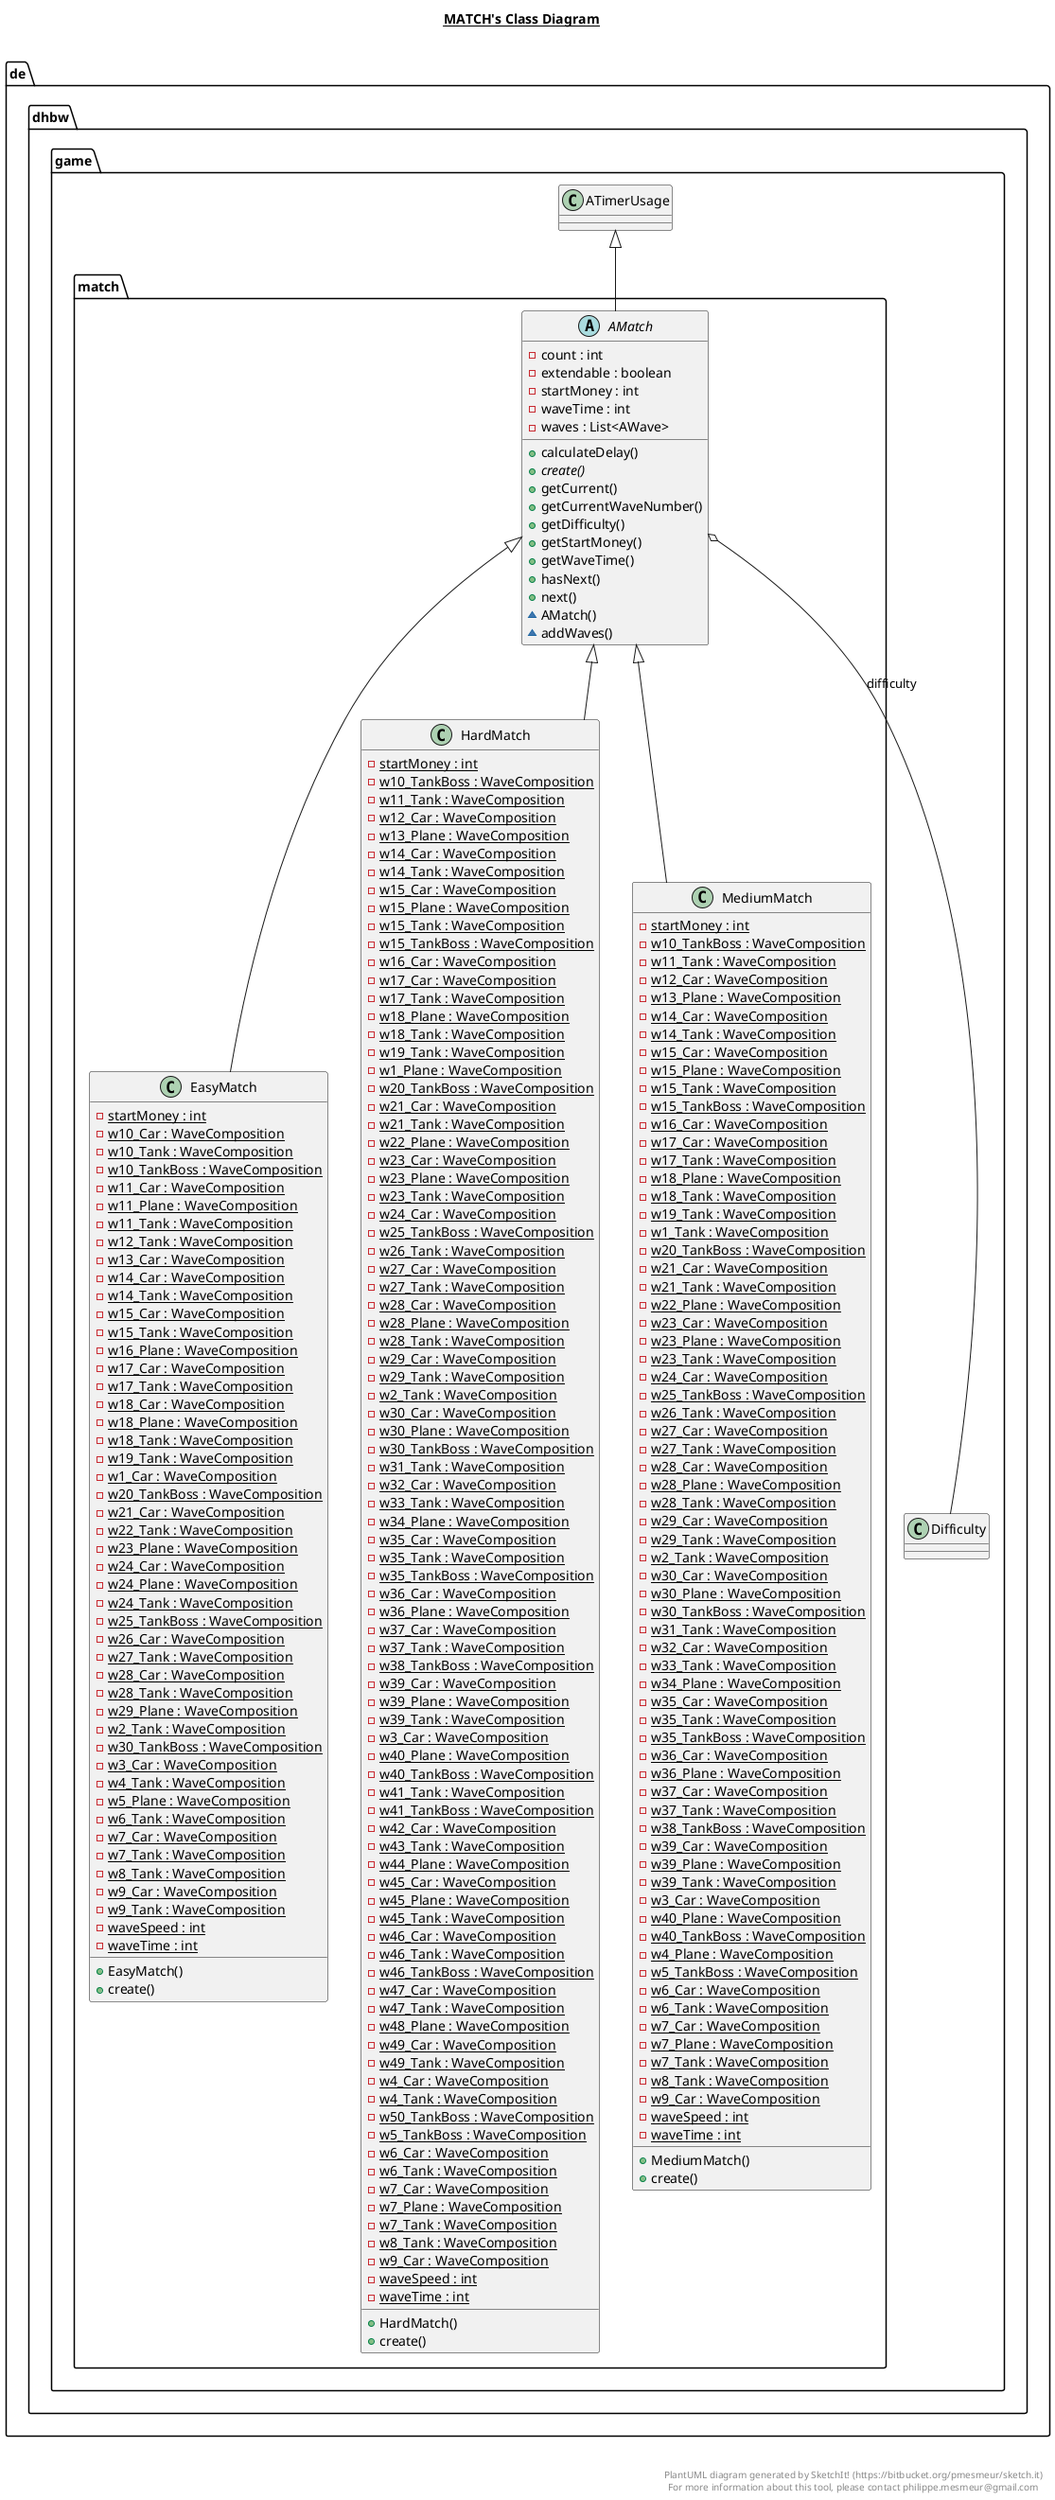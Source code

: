 @startuml

title __MATCH's Class Diagram__\n

  namespace de.dhbw {
    namespace game {
      namespace match {
        abstract class de.dhbw.game.match.AMatch {
            - count : int
            - extendable : boolean
            - startMoney : int
            - waveTime : int
            - waves : List<AWave>
            + calculateDelay()
            {abstract} + create()
            + getCurrent()
            + getCurrentWaveNumber()
            + getDifficulty()
            + getStartMoney()
            + getWaveTime()
            + hasNext()
            + next()
            ~ AMatch()
            ~ addWaves()
        }
      }
    }
  }
  

  namespace de.dhbw {
    namespace game {
      namespace match {
        class de.dhbw.game.match.EasyMatch {
            {static} - startMoney : int
            {static} - w10_Car : WaveComposition
            {static} - w10_Tank : WaveComposition
            {static} - w10_TankBoss : WaveComposition
            {static} - w11_Car : WaveComposition
            {static} - w11_Plane : WaveComposition
            {static} - w11_Tank : WaveComposition
            {static} - w12_Tank : WaveComposition
            {static} - w13_Car : WaveComposition
            {static} - w14_Car : WaveComposition
            {static} - w14_Tank : WaveComposition
            {static} - w15_Car : WaveComposition
            {static} - w15_Tank : WaveComposition
            {static} - w16_Plane : WaveComposition
            {static} - w17_Car : WaveComposition
            {static} - w17_Tank : WaveComposition
            {static} - w18_Car : WaveComposition
            {static} - w18_Plane : WaveComposition
            {static} - w18_Tank : WaveComposition
            {static} - w19_Tank : WaveComposition
            {static} - w1_Car : WaveComposition
            {static} - w20_TankBoss : WaveComposition
            {static} - w21_Car : WaveComposition
            {static} - w22_Tank : WaveComposition
            {static} - w23_Plane : WaveComposition
            {static} - w24_Car : WaveComposition
            {static} - w24_Plane : WaveComposition
            {static} - w24_Tank : WaveComposition
            {static} - w25_TankBoss : WaveComposition
            {static} - w26_Car : WaveComposition
            {static} - w27_Tank : WaveComposition
            {static} - w28_Car : WaveComposition
            {static} - w28_Tank : WaveComposition
            {static} - w29_Plane : WaveComposition
            {static} - w2_Tank : WaveComposition
            {static} - w30_TankBoss : WaveComposition
            {static} - w3_Car : WaveComposition
            {static} - w4_Tank : WaveComposition
            {static} - w5_Plane : WaveComposition
            {static} - w6_Tank : WaveComposition
            {static} - w7_Car : WaveComposition
            {static} - w7_Tank : WaveComposition
            {static} - w8_Tank : WaveComposition
            {static} - w9_Car : WaveComposition
            {static} - w9_Tank : WaveComposition
            {static} - waveSpeed : int
            {static} - waveTime : int
            + EasyMatch()
            + create()
        }
      }
    }
  }
  

  namespace de.dhbw {
    namespace game {
      namespace match {
        class de.dhbw.game.match.HardMatch {
            {static} - startMoney : int
            {static} - w10_TankBoss : WaveComposition
            {static} - w11_Tank : WaveComposition
            {static} - w12_Car : WaveComposition
            {static} - w13_Plane : WaveComposition
            {static} - w14_Car : WaveComposition
            {static} - w14_Tank : WaveComposition
            {static} - w15_Car : WaveComposition
            {static} - w15_Plane : WaveComposition
            {static} - w15_Tank : WaveComposition
            {static} - w15_TankBoss : WaveComposition
            {static} - w16_Car : WaveComposition
            {static} - w17_Car : WaveComposition
            {static} - w17_Tank : WaveComposition
            {static} - w18_Plane : WaveComposition
            {static} - w18_Tank : WaveComposition
            {static} - w19_Tank : WaveComposition
            {static} - w1_Plane : WaveComposition
            {static} - w20_TankBoss : WaveComposition
            {static} - w21_Car : WaveComposition
            {static} - w21_Tank : WaveComposition
            {static} - w22_Plane : WaveComposition
            {static} - w23_Car : WaveComposition
            {static} - w23_Plane : WaveComposition
            {static} - w23_Tank : WaveComposition
            {static} - w24_Car : WaveComposition
            {static} - w25_TankBoss : WaveComposition
            {static} - w26_Tank : WaveComposition
            {static} - w27_Car : WaveComposition
            {static} - w27_Tank : WaveComposition
            {static} - w28_Car : WaveComposition
            {static} - w28_Plane : WaveComposition
            {static} - w28_Tank : WaveComposition
            {static} - w29_Car : WaveComposition
            {static} - w29_Tank : WaveComposition
            {static} - w2_Tank : WaveComposition
            {static} - w30_Car : WaveComposition
            {static} - w30_Plane : WaveComposition
            {static} - w30_TankBoss : WaveComposition
            {static} - w31_Tank : WaveComposition
            {static} - w32_Car : WaveComposition
            {static} - w33_Tank : WaveComposition
            {static} - w34_Plane : WaveComposition
            {static} - w35_Car : WaveComposition
            {static} - w35_Tank : WaveComposition
            {static} - w35_TankBoss : WaveComposition
            {static} - w36_Car : WaveComposition
            {static} - w36_Plane : WaveComposition
            {static} - w37_Car : WaveComposition
            {static} - w37_Tank : WaveComposition
            {static} - w38_TankBoss : WaveComposition
            {static} - w39_Car : WaveComposition
            {static} - w39_Plane : WaveComposition
            {static} - w39_Tank : WaveComposition
            {static} - w3_Car : WaveComposition
            {static} - w40_Plane : WaveComposition
            {static} - w40_TankBoss : WaveComposition
            {static} - w41_Tank : WaveComposition
            {static} - w41_TankBoss : WaveComposition
            {static} - w42_Car : WaveComposition
            {static} - w43_Tank : WaveComposition
            {static} - w44_Plane : WaveComposition
            {static} - w45_Car : WaveComposition
            {static} - w45_Plane : WaveComposition
            {static} - w45_Tank : WaveComposition
            {static} - w46_Car : WaveComposition
            {static} - w46_Tank : WaveComposition
            {static} - w46_TankBoss : WaveComposition
            {static} - w47_Car : WaveComposition
            {static} - w47_Tank : WaveComposition
            {static} - w48_Plane : WaveComposition
            {static} - w49_Car : WaveComposition
            {static} - w49_Tank : WaveComposition
            {static} - w4_Car : WaveComposition
            {static} - w4_Tank : WaveComposition
            {static} - w50_TankBoss : WaveComposition
            {static} - w5_TankBoss : WaveComposition
            {static} - w6_Car : WaveComposition
            {static} - w6_Tank : WaveComposition
            {static} - w7_Car : WaveComposition
            {static} - w7_Plane : WaveComposition
            {static} - w7_Tank : WaveComposition
            {static} - w8_Tank : WaveComposition
            {static} - w9_Car : WaveComposition
            {static} - waveSpeed : int
            {static} - waveTime : int
            + HardMatch()
            + create()
        }
      }
    }
  }
  

  namespace de.dhbw {
    namespace game {
      namespace match {
        class de.dhbw.game.match.MediumMatch {
            {static} - startMoney : int
            {static} - w10_TankBoss : WaveComposition
            {static} - w11_Tank : WaveComposition
            {static} - w12_Car : WaveComposition
            {static} - w13_Plane : WaveComposition
            {static} - w14_Car : WaveComposition
            {static} - w14_Tank : WaveComposition
            {static} - w15_Car : WaveComposition
            {static} - w15_Plane : WaveComposition
            {static} - w15_Tank : WaveComposition
            {static} - w15_TankBoss : WaveComposition
            {static} - w16_Car : WaveComposition
            {static} - w17_Car : WaveComposition
            {static} - w17_Tank : WaveComposition
            {static} - w18_Plane : WaveComposition
            {static} - w18_Tank : WaveComposition
            {static} - w19_Tank : WaveComposition
            {static} - w1_Tank : WaveComposition
            {static} - w20_TankBoss : WaveComposition
            {static} - w21_Car : WaveComposition
            {static} - w21_Tank : WaveComposition
            {static} - w22_Plane : WaveComposition
            {static} - w23_Car : WaveComposition
            {static} - w23_Plane : WaveComposition
            {static} - w23_Tank : WaveComposition
            {static} - w24_Car : WaveComposition
            {static} - w25_TankBoss : WaveComposition
            {static} - w26_Tank : WaveComposition
            {static} - w27_Car : WaveComposition
            {static} - w27_Tank : WaveComposition
            {static} - w28_Car : WaveComposition
            {static} - w28_Plane : WaveComposition
            {static} - w28_Tank : WaveComposition
            {static} - w29_Car : WaveComposition
            {static} - w29_Tank : WaveComposition
            {static} - w2_Tank : WaveComposition
            {static} - w30_Car : WaveComposition
            {static} - w30_Plane : WaveComposition
            {static} - w30_TankBoss : WaveComposition
            {static} - w31_Tank : WaveComposition
            {static} - w32_Car : WaveComposition
            {static} - w33_Tank : WaveComposition
            {static} - w34_Plane : WaveComposition
            {static} - w35_Car : WaveComposition
            {static} - w35_Tank : WaveComposition
            {static} - w35_TankBoss : WaveComposition
            {static} - w36_Car : WaveComposition
            {static} - w36_Plane : WaveComposition
            {static} - w37_Car : WaveComposition
            {static} - w37_Tank : WaveComposition
            {static} - w38_TankBoss : WaveComposition
            {static} - w39_Car : WaveComposition
            {static} - w39_Plane : WaveComposition
            {static} - w39_Tank : WaveComposition
            {static} - w3_Car : WaveComposition
            {static} - w40_Plane : WaveComposition
            {static} - w40_TankBoss : WaveComposition
            {static} - w4_Plane : WaveComposition
            {static} - w5_TankBoss : WaveComposition
            {static} - w6_Car : WaveComposition
            {static} - w6_Tank : WaveComposition
            {static} - w7_Car : WaveComposition
            {static} - w7_Plane : WaveComposition
            {static} - w7_Tank : WaveComposition
            {static} - w8_Tank : WaveComposition
            {static} - w9_Car : WaveComposition
            {static} - waveSpeed : int
            {static} - waveTime : int
            + MediumMatch()
            + create()
        }
      }
    }
  }
  

  de.dhbw.game.match.AMatch -up-|> de.dhbw.game.ATimerUsage
  de.dhbw.game.match.AMatch o-- de.dhbw.game.Difficulty : difficulty
  de.dhbw.game.match.EasyMatch -up-|> de.dhbw.game.match.AMatch
  de.dhbw.game.match.HardMatch -up-|> de.dhbw.game.match.AMatch
  de.dhbw.game.match.MediumMatch -up-|> de.dhbw.game.match.AMatch


right footer


PlantUML diagram generated by SketchIt! (https://bitbucket.org/pmesmeur/sketch.it)
For more information about this tool, please contact philippe.mesmeur@gmail.com
endfooter

@enduml
